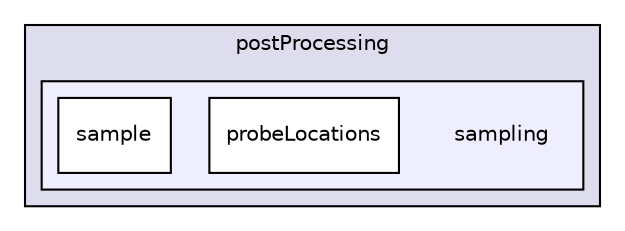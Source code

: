 digraph "applications/utilities/postProcessing/sampling" {
  bgcolor=transparent;
  compound=true
  node [ fontsize="10", fontname="Helvetica"];
  edge [ labelfontsize="10", labelfontname="Helvetica"];
  subgraph clusterdir_b0c2b0d6e5b08bdff054b28f26ba51e7 {
    graph [ bgcolor="#ddddee", pencolor="black", label="postProcessing" fontname="Helvetica", fontsize="10", URL="dir_b0c2b0d6e5b08bdff054b28f26ba51e7.html"]
  subgraph clusterdir_4d7994e741bed45388f82519ccb6ddef {
    graph [ bgcolor="#eeeeff", pencolor="black", label="" URL="dir_4d7994e741bed45388f82519ccb6ddef.html"];
    dir_4d7994e741bed45388f82519ccb6ddef [shape=plaintext label="sampling"];
    dir_1d88298011500e284cb147c0701a0f56 [shape=box label="probeLocations" color="black" fillcolor="white" style="filled" URL="dir_1d88298011500e284cb147c0701a0f56.html"];
    dir_5bf1e8791fe87454da851be5e5d74533 [shape=box label="sample" color="black" fillcolor="white" style="filled" URL="dir_5bf1e8791fe87454da851be5e5d74533.html"];
  }
  }
}
